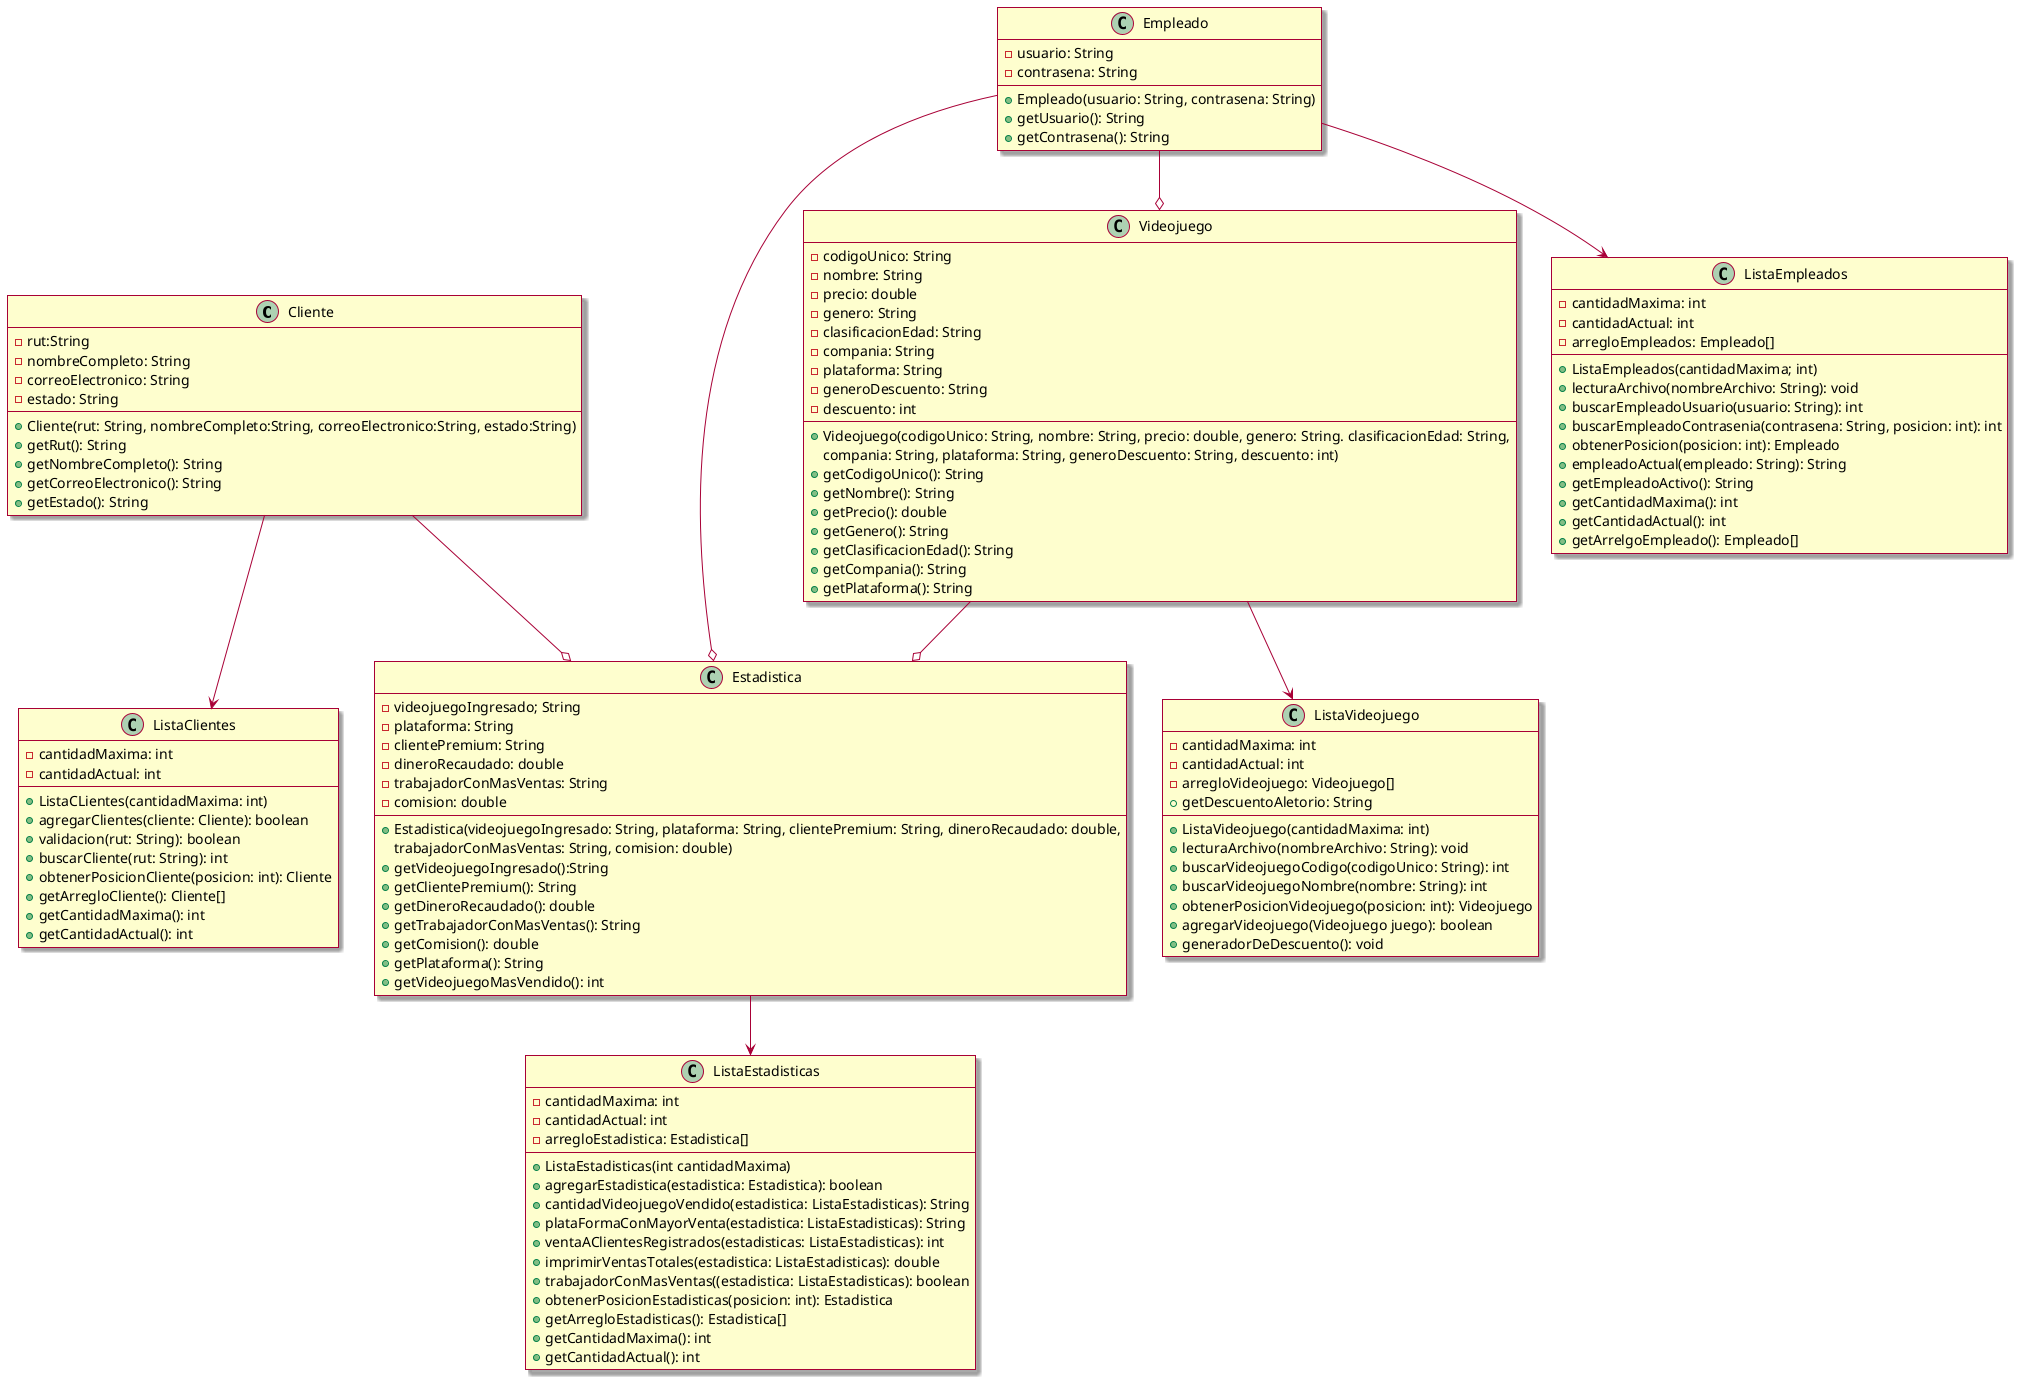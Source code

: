 @startuml
'https://plantuml.com/class-diagram

skin rose
class Cliente{
- rut:String
- nombreCompleto: String
- correoElectronico: String
- estado: String
+ Cliente(rut: String, nombreCompleto:String, correoElectronico:String, estado:String)
+ getRut(): String
+ getNombreCompleto(): String
+ getCorreoElectronico(): String
+ getEstado(): String

}

class Videojuego{
   - codigoUnico: String
   - nombre: String
   - precio: double
   - genero: String
   - clasificacionEdad: String
   - compania: String
   - plataforma: String
   - generoDescuento: String
   - descuento: int
   + Videojuego(codigoUnico: String, nombre: String, precio: double, genero: String. clasificacionEdad: String,
   compania: String, plataforma: String, generoDescuento: String, descuento: int)
   + getCodigoUnico(): String
   + getNombre(): String
   + getPrecio(): double
   + getGenero(): String
   + getClasificacionEdad(): String
   + getCompania(): String
   + getPlataforma(): String
}
class Empleado{
- usuario: String
- contrasena: String
+ Empleado(usuario: String, contrasena: String)
+ getUsuario(): String
+ getContrasena(): String

}
class Estadistica{
    - videojuegoIngresado; String
    - plataforma: String
    - clientePremium: String
    - dineroRecaudado: double
    - trabajadorConMasVentas: String
    - comision: double
    + Estadistica(videojuegoIngresado: String, plataforma: String, clientePremium: String, dineroRecaudado: double,
    trabajadorConMasVentas: String, comision: double)
    + getVideojuegoIngresado():String
    + getClientePremium(): String
    + getDineroRecaudado(): double
    + getTrabajadorConMasVentas(): String
    + getComision(): double
    + getPlataforma(): String
    + getVideojuegoMasVendido(): int
}

class ListaVideojuego{
- cantidadMaxima: int
- cantidadActual: int
- arregloVideojuego: Videojuego[]
+ ListaVideojuego(cantidadMaxima: int)
+ lecturaArchivo(nombreArchivo: String): void
+ buscarVideojuegoCodigo(codigoUnico: String): int
+ buscarVideojuegoNombre(nombre: String): int
+ obtenerPosicionVideojuego(posicion: int): Videojuego
+ agregarVideojuego(Videojuego juego): boolean
+ generadorDeDescuento(): void
+ getDescuentoAletorio: String
}
class ListaEmpleados{
- cantidadMaxima: int
- cantidadActual: int
- arregloEmpleados: Empleado[]
+ ListaEmpleados(cantidadMaxima; int)
+ lecturaArchivo(nombreArchivo: String): void
+ buscarEmpleadoUsuario(usuario: String): int
+ buscarEmpleadoContrasenia(contrasena: String, posicion: int): int
+ obtenerPosicion(posicion: int): Empleado
+ empleadoActual(empleado: String): String
+ getEmpleadoActivo(): String
+ getCantidadMaxima(): int
+ getCantidadActual(): int
+ getArrelgoEmpleado(): Empleado[]
}
class ListaClientes{
- cantidadMaxima: int
- cantidadActual: int
+ ListaCLientes(cantidadMaxima: int)
+ agregarClientes(cliente: Cliente): boolean
+ validacion(rut: String): boolean
+ buscarCliente(rut: String): int
+ obtenerPosicionCliente(posicion: int): Cliente
+ getArregloCliente(): Cliente[]
+ getCantidadMaxima(): int
+ getCantidadActual(): int
}
class ListaEstadisticas{
- cantidadMaxima: int
- cantidadActual: int
- arregloEstadistica: Estadistica[]
+ ListaEstadisticas(int cantidadMaxima)
+ agregarEstadistica(estadistica: Estadistica): boolean
+ cantidadVideojuegoVendido(estadistica: ListaEstadisticas): String
+ plataFormaConMayorVenta(estadistica: ListaEstadisticas): String
+ ventaAClientesRegistrados(estadisticas: ListaEstadisticas): int
+ imprimirVentasTotales(estadistica: ListaEstadisticas): double
+ trabajadorConMasVentas((estadistica: ListaEstadisticas): boolean
+ obtenerPosicionEstadisticas(posicion: int): Estadistica
+ getArregloEstadisticas(): Estadistica[]
+ getCantidadMaxima(): int
+ getCantidadActual(): int
}

Videojuego --> ListaVideojuego
Cliente --> ListaClientes
Estadistica --> ListaEstadisticas
Empleado --> ListaEmpleados
Empleado --o Videojuego
Videojuego --o Estadistica
Cliente --o Estadistica
Empleado --o Estadistica


@enduml